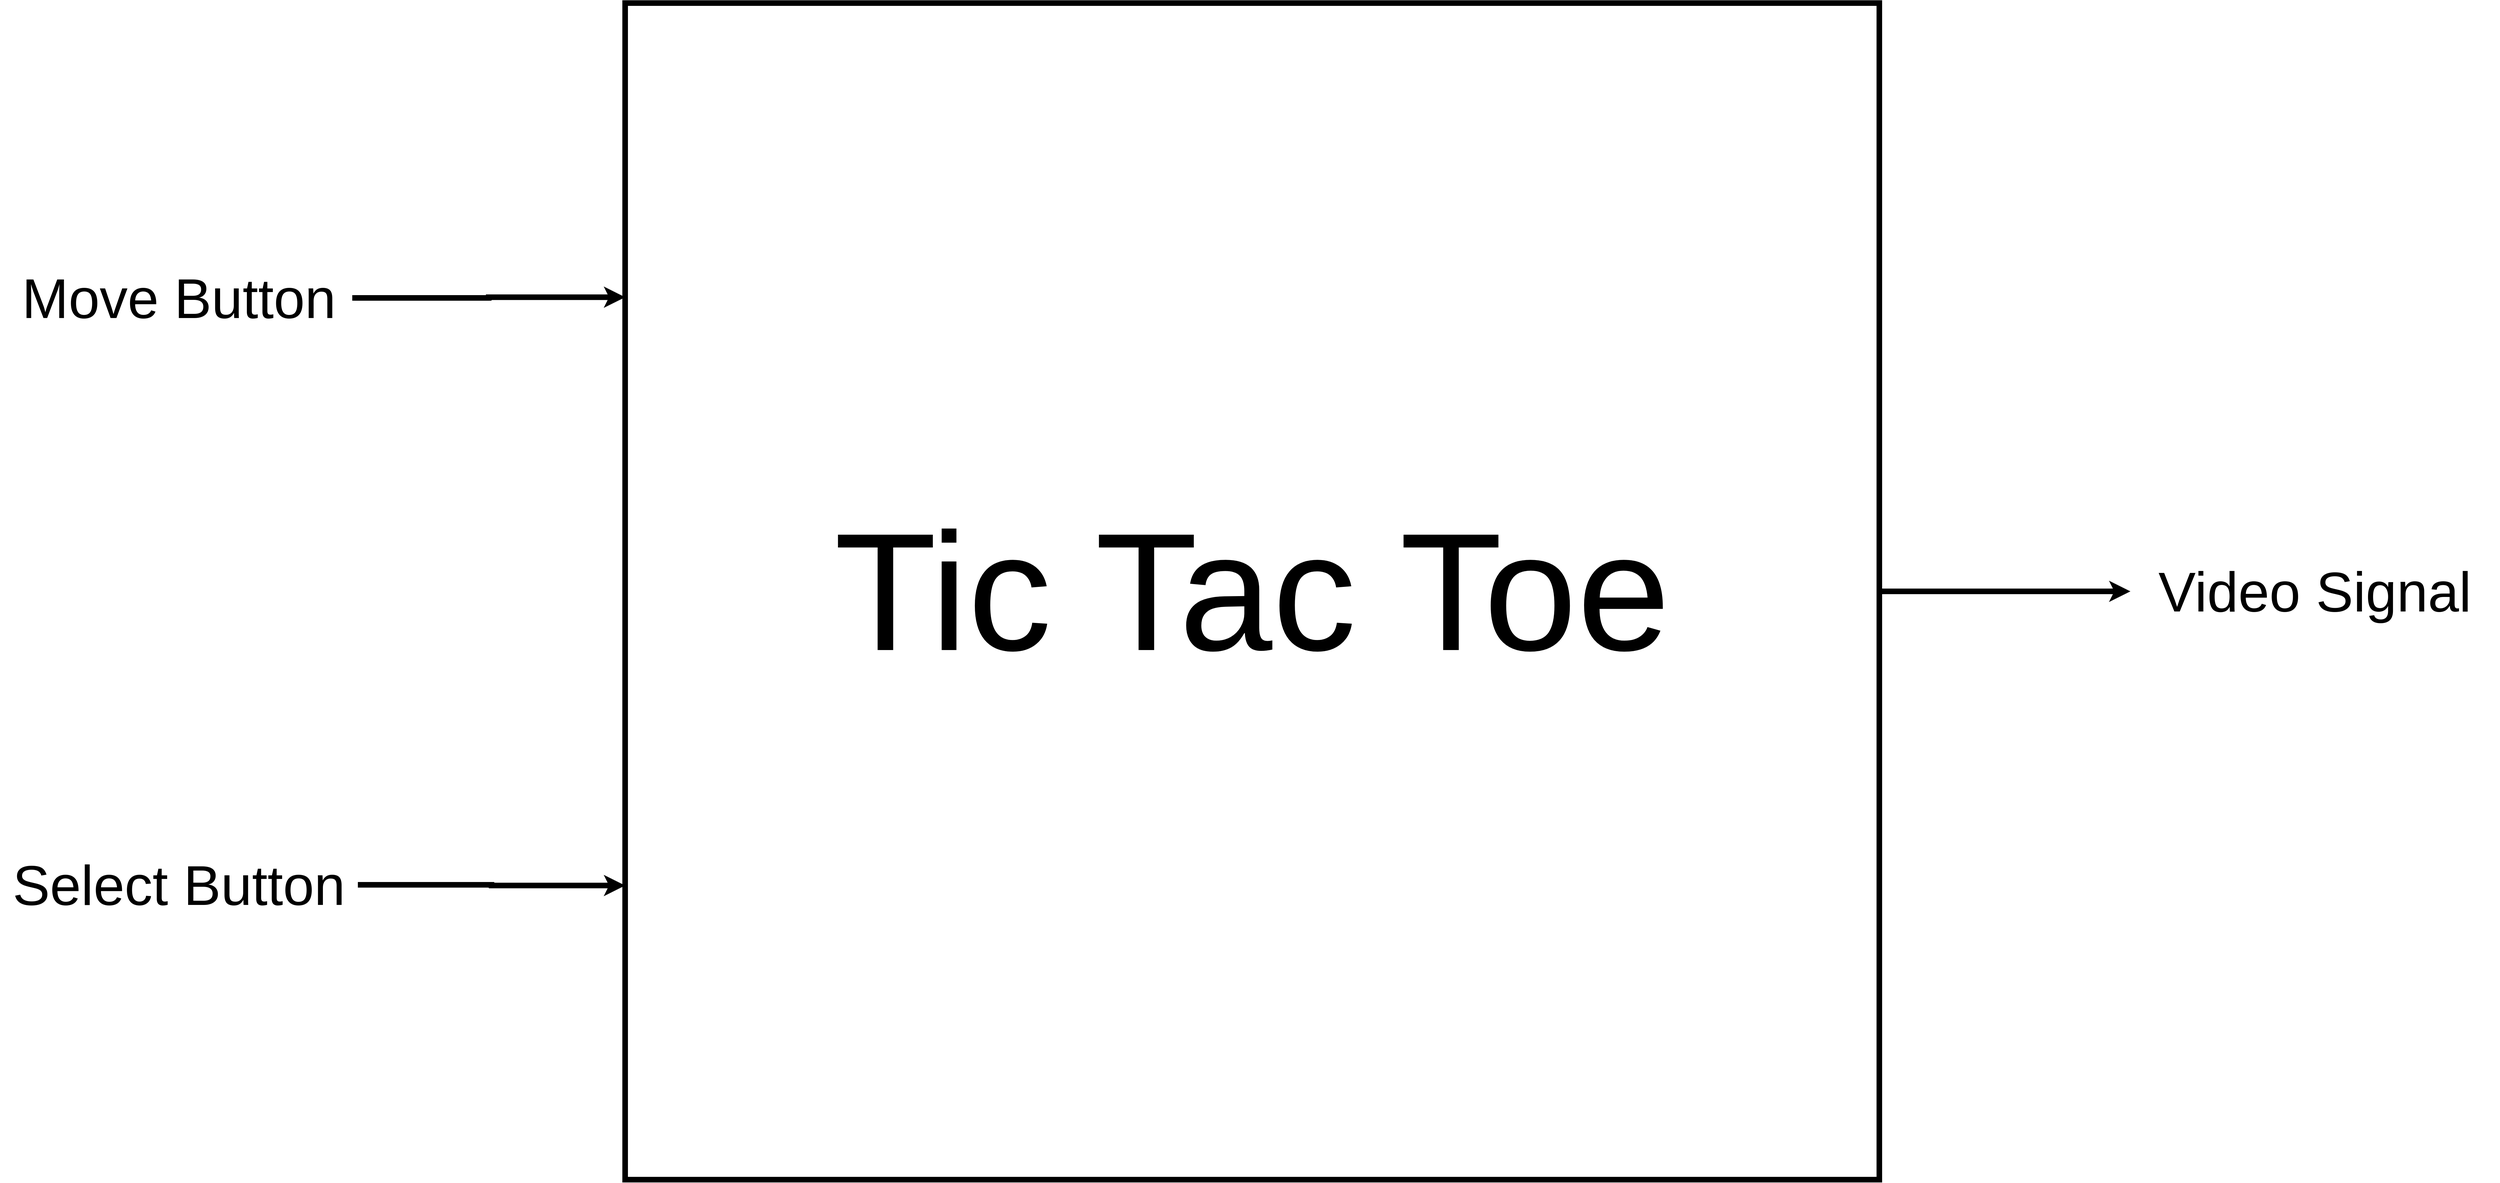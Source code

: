 <mxfile pages="3" version="11.1.4" type="device"><diagram name="Primer nivel" id="VRaEyKeMz-Fu94Q4F9TS"><mxGraphModel dx="8248" dy="4740" grid="0" gridSize="10" guides="1" tooltips="1" connect="1" arrows="1" fold="1" page="1" pageScale="1" pageWidth="4681" pageHeight="3300" math="0" shadow="0"><root><mxCell id="SOp9lA0vpBO1WzthSjaa-0"/><mxCell id="SOp9lA0vpBO1WzthSjaa-1" parent="SOp9lA0vpBO1WzthSjaa-0"/><mxCell id="SOp9lA0vpBO1WzthSjaa-2" value="&lt;font style=&quot;font-size: 300px&quot;&gt;Tic Tac Toe&lt;/font&gt;" style="rounded=0;whiteSpace=wrap;html=1;fontSize=144;strokeWidth=10;" parent="SOp9lA0vpBO1WzthSjaa-1" vertex="1"><mxGeometry x="1208" y="592.5" width="2243" height="2105" as="geometry"/></mxCell><mxCell id="SOp9lA0vpBO1WzthSjaa-3" style="edgeStyle=orthogonalEdgeStyle;rounded=0;orthogonalLoop=1;jettySize=auto;html=1;exitX=1;exitY=0.5;exitDx=0;exitDy=0;entryX=0;entryY=0.25;entryDx=0;entryDy=0;strokeWidth=10;" parent="SOp9lA0vpBO1WzthSjaa-1" source="SOp9lA0vpBO1WzthSjaa-4" target="SOp9lA0vpBO1WzthSjaa-2" edge="1"><mxGeometry relative="1" as="geometry"/></mxCell><mxCell id="SOp9lA0vpBO1WzthSjaa-4" value="&lt;font style=&quot;font-size: 100px&quot;&gt;Move Button&lt;/font&gt;" style="text;html=1;strokeColor=none;fillColor=none;align=center;verticalAlign=middle;whiteSpace=wrap;rounded=0;" parent="SOp9lA0vpBO1WzthSjaa-1" vertex="1"><mxGeometry x="100" y="1030" width="620" height="180" as="geometry"/></mxCell><mxCell id="SOp9lA0vpBO1WzthSjaa-5" style="edgeStyle=orthogonalEdgeStyle;rounded=0;orthogonalLoop=1;jettySize=auto;html=1;exitX=1;exitY=0.5;exitDx=0;exitDy=0;entryX=0;entryY=0.75;entryDx=0;entryDy=0;strokeWidth=10;" parent="SOp9lA0vpBO1WzthSjaa-1" source="SOp9lA0vpBO1WzthSjaa-6" target="SOp9lA0vpBO1WzthSjaa-2" edge="1"><mxGeometry relative="1" as="geometry"/></mxCell><mxCell id="SOp9lA0vpBO1WzthSjaa-6" value="&lt;font style=&quot;font-size: 100px&quot;&gt;Select Button&lt;/font&gt;" style="text;html=1;strokeColor=none;fillColor=none;align=center;verticalAlign=middle;whiteSpace=wrap;rounded=0;" parent="SOp9lA0vpBO1WzthSjaa-1" vertex="1"><mxGeometry x="90" y="2080" width="640" height="180" as="geometry"/></mxCell><mxCell id="SOp9lA0vpBO1WzthSjaa-10" value="&lt;span style=&quot;font-size: 100px&quot;&gt;Video Signal&lt;/span&gt;" style="text;html=1;strokeColor=none;fillColor=none;align=center;verticalAlign=middle;whiteSpace=wrap;rounded=0;" parent="SOp9lA0vpBO1WzthSjaa-1" vertex="1"><mxGeometry x="3900" y="1496.5" width="660" height="297" as="geometry"/></mxCell><mxCell id="SOp9lA0vpBO1WzthSjaa-16" value="" style="endArrow=classic;html=1;entryX=0;entryY=0.5;entryDx=0;entryDy=0;exitX=1;exitY=0.5;exitDx=0;exitDy=0;strokeWidth=10;" parent="SOp9lA0vpBO1WzthSjaa-1" source="SOp9lA0vpBO1WzthSjaa-2" target="SOp9lA0vpBO1WzthSjaa-10" edge="1"><mxGeometry width="50" height="50" relative="1" as="geometry"><mxPoint x="3493" y="1005.0" as="sourcePoint"/><mxPoint x="3990" y="1005.0" as="targetPoint"/></mxGeometry></mxCell></root></mxGraphModel></diagram><diagram name="Segundo Nivel" id="94DlbC7KpUiSdcQvZ9me"><mxGraphModel dx="6873" dy="3950" grid="0" gridSize="10" guides="1" tooltips="1" connect="1" arrows="1" fold="1" page="1" pageScale="1" pageWidth="4681" pageHeight="3300" math="0" shadow="0"><root><mxCell id="M1Ep8YTPKcjuerVKR5_u-0"/><mxCell id="M1Ep8YTPKcjuerVKR5_u-1" parent="M1Ep8YTPKcjuerVKR5_u-0"/><mxCell id="M1Ep8YTPKcjuerVKR5_u-2" value="" style="rounded=0;whiteSpace=wrap;html=1;fontSize=144;strokeWidth=10;" parent="M1Ep8YTPKcjuerVKR5_u-1" vertex="1"><mxGeometry x="1208" y="592.5" width="2243" height="2105" as="geometry"/></mxCell><mxCell id="6IfvjfsNsSZOHB_yf66o-8" style="edgeStyle=orthogonalEdgeStyle;rounded=0;orthogonalLoop=1;jettySize=auto;html=1;exitX=0;exitY=0.75;exitDx=0;exitDy=0;entryX=0.5;entryY=1;entryDx=0;entryDy=0;strokeWidth=10;" parent="M1Ep8YTPKcjuerVKR5_u-1" source="M1Ep8YTPKcjuerVKR5_u-2" target="6IfvjfsNsSZOHB_yf66o-4" edge="1"><mxGeometry relative="1" as="geometry"><Array as="points"><mxPoint x="1711" y="2171"/></Array></mxGeometry></mxCell><mxCell id="6IfvjfsNsSZOHB_yf66o-7" style="edgeStyle=orthogonalEdgeStyle;rounded=0;orthogonalLoop=1;jettySize=auto;html=1;exitX=0;exitY=0.25;exitDx=0;exitDy=0;entryX=0.5;entryY=0;entryDx=0;entryDy=0;strokeWidth=10;" parent="M1Ep8YTPKcjuerVKR5_u-1" source="M1Ep8YTPKcjuerVKR5_u-2" target="6IfvjfsNsSZOHB_yf66o-4" edge="1"><mxGeometry relative="1" as="geometry"><Array as="points"><mxPoint x="1712" y="1119"/><mxPoint x="1712" y="1500"/></Array></mxGeometry></mxCell><mxCell id="M1Ep8YTPKcjuerVKR5_u-3" style="edgeStyle=orthogonalEdgeStyle;rounded=0;orthogonalLoop=1;jettySize=auto;html=1;exitX=1;exitY=0.5;exitDx=0;exitDy=0;entryX=0;entryY=0.25;entryDx=0;entryDy=0;strokeWidth=10;" parent="M1Ep8YTPKcjuerVKR5_u-1" source="M1Ep8YTPKcjuerVKR5_u-4" target="M1Ep8YTPKcjuerVKR5_u-2" edge="1"><mxGeometry relative="1" as="geometry"/></mxCell><mxCell id="M1Ep8YTPKcjuerVKR5_u-4" value="&lt;font style=&quot;font-size: 100px&quot;&gt;Move Button&lt;/font&gt;" style="text;html=1;strokeColor=none;fillColor=none;align=center;verticalAlign=middle;whiteSpace=wrap;rounded=0;" parent="M1Ep8YTPKcjuerVKR5_u-1" vertex="1"><mxGeometry x="100" y="1030" width="620" height="180" as="geometry"/></mxCell><mxCell id="M1Ep8YTPKcjuerVKR5_u-5" style="edgeStyle=orthogonalEdgeStyle;rounded=0;orthogonalLoop=1;jettySize=auto;html=1;exitX=1;exitY=0.5;exitDx=0;exitDy=0;entryX=0;entryY=0.75;entryDx=0;entryDy=0;strokeWidth=10;" parent="M1Ep8YTPKcjuerVKR5_u-1" source="M1Ep8YTPKcjuerVKR5_u-6" target="M1Ep8YTPKcjuerVKR5_u-2" edge="1"><mxGeometry relative="1" as="geometry"/></mxCell><mxCell id="M1Ep8YTPKcjuerVKR5_u-6" value="&lt;font style=&quot;font-size: 100px&quot;&gt;Select Button&lt;/font&gt;" style="text;html=1;strokeColor=none;fillColor=none;align=center;verticalAlign=middle;whiteSpace=wrap;rounded=0;" parent="M1Ep8YTPKcjuerVKR5_u-1" vertex="1"><mxGeometry x="90" y="2080" width="640" height="180" as="geometry"/></mxCell><mxCell id="M1Ep8YTPKcjuerVKR5_u-7" value="&lt;span style=&quot;font-size: 100px&quot;&gt;Video Signal&lt;/span&gt;" style="text;html=1;strokeColor=none;fillColor=none;align=center;verticalAlign=middle;whiteSpace=wrap;rounded=0;" parent="M1Ep8YTPKcjuerVKR5_u-1" vertex="1"><mxGeometry x="3900" y="1496.5" width="660" height="297" as="geometry"/></mxCell><mxCell id="M1Ep8YTPKcjuerVKR5_u-8" value="" style="endArrow=classic;html=1;entryX=0;entryY=0.5;entryDx=0;entryDy=0;exitX=1;exitY=0.5;exitDx=0;exitDy=0;strokeWidth=10;" parent="M1Ep8YTPKcjuerVKR5_u-1" source="M1Ep8YTPKcjuerVKR5_u-2" target="M1Ep8YTPKcjuerVKR5_u-7" edge="1"><mxGeometry width="50" height="50" relative="1" as="geometry"><mxPoint x="3493" y="1005.0" as="sourcePoint"/><mxPoint x="3990" y="1005.0" as="targetPoint"/></mxGeometry></mxCell><mxCell id="6IfvjfsNsSZOHB_yf66o-1" style="edgeStyle=orthogonalEdgeStyle;rounded=0;orthogonalLoop=1;jettySize=auto;html=1;exitX=1;exitY=0.5;exitDx=0;exitDy=0;entryX=1;entryY=0.5;entryDx=0;entryDy=0;strokeWidth=10;" parent="M1Ep8YTPKcjuerVKR5_u-1" source="6IfvjfsNsSZOHB_yf66o-0" target="M1Ep8YTPKcjuerVKR5_u-2" edge="1"><mxGeometry relative="1" as="geometry"><Array as="points"><mxPoint x="3260" y="1645"/></Array></mxGeometry></mxCell><mxCell id="6IfvjfsNsSZOHB_yf66o-0" value="&lt;font style=&quot;font-size: 72px&quot;&gt;Video Controller&lt;/font&gt;" style="rounded=0;whiteSpace=wrap;html=1;" parent="M1Ep8YTPKcjuerVKR5_u-1" vertex="1"><mxGeometry x="2700" y="1500" width="560" height="296" as="geometry"/></mxCell><mxCell id="6IfvjfsNsSZOHB_yf66o-6" style="edgeStyle=orthogonalEdgeStyle;rounded=0;orthogonalLoop=1;jettySize=auto;html=1;exitX=1;exitY=0.5;exitDx=0;exitDy=0;entryX=0;entryY=0.5;entryDx=0;entryDy=0;strokeWidth=10;" parent="M1Ep8YTPKcjuerVKR5_u-1" source="6IfvjfsNsSZOHB_yf66o-2" target="6IfvjfsNsSZOHB_yf66o-0" edge="1"><mxGeometry relative="1" as="geometry"/></mxCell><mxCell id="6IfvjfsNsSZOHB_yf66o-2" value="&lt;font style=&quot;font-size: 72px&quot;&gt;Renderer&lt;/font&gt;" style="rounded=0;whiteSpace=wrap;html=1;" parent="M1Ep8YTPKcjuerVKR5_u-1" vertex="1"><mxGeometry x="2088" y="1500" width="505" height="296" as="geometry"/></mxCell><mxCell id="6IfvjfsNsSZOHB_yf66o-5" style="edgeStyle=orthogonalEdgeStyle;rounded=0;orthogonalLoop=1;jettySize=auto;html=1;exitX=1;exitY=0.5;exitDx=0;exitDy=0;entryX=0;entryY=0.5;entryDx=0;entryDy=0;strokeWidth=10;" parent="M1Ep8YTPKcjuerVKR5_u-1" source="6IfvjfsNsSZOHB_yf66o-4" target="6IfvjfsNsSZOHB_yf66o-2" edge="1"><mxGeometry relative="1" as="geometry"/></mxCell><mxCell id="6IfvjfsNsSZOHB_yf66o-4" value="&lt;span style=&quot;font-size: 72px&quot;&gt;Game Logic&lt;/span&gt;" style="rounded=0;whiteSpace=wrap;html=1;" parent="M1Ep8YTPKcjuerVKR5_u-1" vertex="1"><mxGeometry x="1441" y="1500" width="540" height="296" as="geometry"/></mxCell><mxCell id="t1zaIUHRkHq5p40EgM4k-0" value="&lt;font style=&quot;font-size: 150px&quot;&gt;Tic Tac Toe&lt;/font&gt;" style="text;html=1;strokeColor=none;fillColor=none;align=center;verticalAlign=middle;whiteSpace=wrap;rounded=0;" parent="M1Ep8YTPKcjuerVKR5_u-1" vertex="1"><mxGeometry x="1240" y="630" width="770" height="180" as="geometry"/></mxCell></root></mxGraphModel></diagram><diagram id="coCTTtvEyfq7xcl68fyD" name="Tercer nivel"><mxGraphModel dx="5891" dy="3386" grid="0" gridSize="10" guides="1" tooltips="1" connect="1" arrows="1" fold="1" page="1" pageScale="1" pageWidth="4681" pageHeight="3300" math="0" shadow="0"><root><mxCell id="0"/><mxCell id="1" parent="0"/><mxCell id="U6bcuDXl89iZQNXAuWG--1" value="" style="rounded=0;whiteSpace=wrap;html=1;fontSize=144;strokeWidth=10;" parent="1" vertex="1"><mxGeometry x="890" y="593" width="2561" height="2105" as="geometry"/></mxCell><mxCell id="U6bcuDXl89iZQNXAuWG--9" style="edgeStyle=orthogonalEdgeStyle;rounded=0;orthogonalLoop=1;jettySize=auto;html=1;exitX=1;exitY=0.5;exitDx=0;exitDy=0;entryX=0;entryY=0.25;entryDx=0;entryDy=0;strokeWidth=10;" parent="1" source="U6bcuDXl89iZQNXAuWG--6" edge="1"><mxGeometry relative="1" as="geometry"><mxPoint x="898.429" y="1119.857" as="targetPoint"/></mxGeometry></mxCell><mxCell id="U6bcuDXl89iZQNXAuWG--6" value="&lt;font style=&quot;font-size: 100px&quot;&gt;MoveButton&lt;/font&gt;" style="text;html=1;strokeColor=none;fillColor=none;align=center;verticalAlign=middle;whiteSpace=wrap;rounded=0;" parent="1" vertex="1"><mxGeometry x="40" y="1030" width="620" height="180" as="geometry"/></mxCell><mxCell id="U6bcuDXl89iZQNXAuWG--8" style="edgeStyle=orthogonalEdgeStyle;rounded=0;orthogonalLoop=1;jettySize=auto;html=1;exitX=1;exitY=0.5;exitDx=0;exitDy=0;entryX=0;entryY=0.75;entryDx=0;entryDy=0;strokeWidth=10;" parent="1" source="U6bcuDXl89iZQNXAuWG--7" edge="1"><mxGeometry relative="1" as="geometry"><mxPoint x="898.429" y="2171.286" as="targetPoint"/></mxGeometry></mxCell><mxCell id="U6bcuDXl89iZQNXAuWG--7" value="&lt;font style=&quot;font-size: 100px&quot;&gt;SelectButton&lt;/font&gt;" style="text;html=1;strokeColor=none;fillColor=none;align=center;verticalAlign=middle;whiteSpace=wrap;rounded=0;" parent="1" vertex="1"><mxGeometry x="40" y="2080" width="610" height="180" as="geometry"/></mxCell><mxCell id="U6bcuDXl89iZQNXAuWG--10" value="&lt;font style=&quot;font-size: 100px&quot;&gt;VGA_R&lt;/font&gt;" style="text;html=1;strokeColor=none;fillColor=none;align=center;verticalAlign=middle;whiteSpace=wrap;rounded=0;" parent="1" vertex="1"><mxGeometry x="3950" y="961" width="380" height="180" as="geometry"/></mxCell><mxCell id="U6bcuDXl89iZQNXAuWG--11" value="&lt;font style=&quot;font-size: 100px&quot;&gt;VGA_G&lt;/font&gt;&lt;span style=&quot;font-family: &amp;#34;helvetica&amp;#34; , &amp;#34;arial&amp;#34; , sans-serif ; font-size: 0px ; white-space: nowrap&quot;&gt;%3CmxGraphModel%3E%3Croot%3E%3CmxCell%20id%3D%220%22%2F%3E%3CmxCell%20id%3D%221%22%20parent%3D%220%22%2F%3E%3CmxCell%20id%3D%222%22%20value%3D%22%26lt%3Bfont%20style%3D%26quot%3Bfont-size%3A%20100px%26quot%3B%26gt%3BVGA_R%26lt%3B%2Ffont%26gt%3B%22%20style%3D%22text%3Bhtml%3D1%3BstrokeColor%3Dnone%3BfillColor%3Dnone%3Balign%3Dcenter%3BverticalAlign%3Dmiddle%3BwhiteSpace%3Dwrap%3Brounded%3D0%3B%22%20vertex%3D%221%22%20parent%3D%221%22%3E%3CmxGeometry%20x%3D%223800%22%20y%3D%22592.5%22%20width%3D%22620%22%20height%3D%22180%22%20as%3D%22geometry%22%2F%3E%3C%2FmxCell%3E%3C%2Froot%3E%3C%2FmxGraphModel%3E&lt;/span&gt;" style="text;html=1;strokeColor=none;fillColor=none;align=center;verticalAlign=middle;whiteSpace=wrap;rounded=0;" parent="1" vertex="1"><mxGeometry x="3952.5" y="1218.5" width="375" height="180" as="geometry"/></mxCell><mxCell id="U6bcuDXl89iZQNXAuWG--12" value="&lt;font style=&quot;font-size: 100px&quot;&gt;VGA_B&lt;/font&gt;" style="text;html=1;strokeColor=none;fillColor=none;align=center;verticalAlign=middle;whiteSpace=wrap;rounded=0;" parent="1" vertex="1"><mxGeometry x="3950" y="1476" width="375" height="180" as="geometry"/></mxCell><mxCell id="U6bcuDXl89iZQNXAuWG--13" value="&lt;font style=&quot;font-size: 100px&quot;&gt;VGA_CLK&lt;/font&gt;" style="text;html=1;strokeColor=none;fillColor=none;align=center;verticalAlign=middle;whiteSpace=wrap;rounded=0;" parent="1" vertex="1"><mxGeometry x="3898" y="2366" width="475" height="180" as="geometry"/></mxCell><mxCell id="U6bcuDXl89iZQNXAuWG--14" value="&lt;font style=&quot;font-size: 100px&quot;&gt;VGA_HS&lt;/font&gt;" style="text;html=1;strokeColor=none;fillColor=none;align=center;verticalAlign=middle;whiteSpace=wrap;rounded=0;" parent="1" vertex="1"><mxGeometry x="3925" y="1731" width="430" height="180" as="geometry"/></mxCell><mxCell id="U6bcuDXl89iZQNXAuWG--15" value="&lt;span style=&quot;font-size: 100px&quot;&gt;VGA_VS&lt;/span&gt;" style="text;html=1;strokeColor=none;fillColor=none;align=center;verticalAlign=middle;whiteSpace=wrap;rounded=0;" parent="1" vertex="1"><mxGeometry x="3925" y="2034" width="435" height="180" as="geometry"/></mxCell><mxCell id="U6bcuDXl89iZQNXAuWG--16" value="" style="endArrow=classic;html=1;entryX=0;entryY=0.5;entryDx=0;entryDy=0;strokeWidth=10;" parent="1" target="U6bcuDXl89iZQNXAuWG--10" edge="1"><mxGeometry width="50" height="50" relative="1" as="geometry"><mxPoint x="3453" y="1051" as="sourcePoint"/><mxPoint x="3180" y="2806" as="targetPoint"/></mxGeometry></mxCell><mxCell id="U6bcuDXl89iZQNXAuWG--17" value="" style="endArrow=classic;html=1;entryX=0;entryY=0.5;entryDx=0;entryDy=0;strokeWidth=10;" parent="1" target="U6bcuDXl89iZQNXAuWG--11" edge="1"><mxGeometry width="50" height="50" relative="1" as="geometry"><mxPoint x="3451" y="1307.0" as="sourcePoint"/><mxPoint x="3860" y="1296" as="targetPoint"/></mxGeometry></mxCell><mxCell id="U6bcuDXl89iZQNXAuWG--18" value="" style="endArrow=classic;html=1;entryX=0;entryY=0.5;entryDx=0;entryDy=0;exitX=1;exitY=0.422;exitDx=0;exitDy=0;exitPerimeter=0;strokeWidth=10;" parent="1" target="U6bcuDXl89iZQNXAuWG--12" edge="1"><mxGeometry width="50" height="50" relative="1" as="geometry"><mxPoint x="3451" y="1566.81" as="sourcePoint"/><mxPoint x="3970" y="1071.0" as="targetPoint"/></mxGeometry></mxCell><mxCell id="U6bcuDXl89iZQNXAuWG--20" value="" style="endArrow=classic;html=1;entryX=0;entryY=0.5;entryDx=0;entryDy=0;exitX=1.002;exitY=0.566;exitDx=0;exitDy=0;exitPerimeter=0;strokeWidth=10;" parent="1" target="U6bcuDXl89iZQNXAuWG--13" edge="1"><mxGeometry width="50" height="50" relative="1" as="geometry"><mxPoint x="3450.986" y="2459.93" as="sourcePoint"/><mxPoint x="3985.5" y="1681.0" as="targetPoint"/></mxGeometry></mxCell><mxCell id="U6bcuDXl89iZQNXAuWG--21" value="" style="endArrow=classic;html=1;entryX=0;entryY=0.5;entryDx=0;entryDy=0;exitX=1;exitY=0.722;exitDx=0;exitDy=0;exitPerimeter=0;strokeWidth=10;" parent="1" target="U6bcuDXl89iZQNXAuWG--14" edge="1"><mxGeometry width="50" height="50" relative="1" as="geometry"><mxPoint x="3451" y="1823.31" as="sourcePoint"/><mxPoint x="4000" y="726.0" as="targetPoint"/></mxGeometry></mxCell><mxCell id="U6bcuDXl89iZQNXAuWG--22" value="" style="endArrow=classic;html=1;entryX=0;entryY=0.5;entryDx=0;entryDy=0;exitX=1;exitY=0.865;exitDx=0;exitDy=0;exitPerimeter=0;strokeWidth=10;" parent="1" target="U6bcuDXl89iZQNXAuWG--15" edge="1"><mxGeometry width="50" height="50" relative="1" as="geometry"><mxPoint x="3451" y="2124.325" as="sourcePoint"/><mxPoint x="4010" y="736.0" as="targetPoint"/></mxGeometry></mxCell><mxCell id="NzuIE_MV4GLH1hXLwzQn-1" value="&lt;font style=&quot;font-size: 150px&quot;&gt;Tic Tac Toe&lt;/font&gt;" style="text;html=1;strokeColor=none;fillColor=none;align=center;verticalAlign=middle;whiteSpace=wrap;rounded=0;" parent="1" vertex="1"><mxGeometry x="990" y="630" width="770" height="180" as="geometry"/></mxCell><mxCell id="RoFuXVgpcUPYctd1sGK--9" style="edgeStyle=orthogonalEdgeStyle;rounded=0;orthogonalLoop=1;jettySize=auto;html=1;exitX=1;exitY=0.25;exitDx=0;exitDy=0;entryX=1;entryY=0.722;entryDx=0;entryDy=0;entryPerimeter=0;strokeWidth=10;" parent="1" source="RoFuXVgpcUPYctd1sGK--1" edge="1"><mxGeometry relative="1" as="geometry"><mxPoint x="3452" y="1823" as="targetPoint"/><Array as="points"><mxPoint x="3210" y="1895"/><mxPoint x="3210" y="1823"/></Array></mxGeometry></mxCell><mxCell id="RoFuXVgpcUPYctd1sGK--10" style="edgeStyle=orthogonalEdgeStyle;rounded=0;orthogonalLoop=1;jettySize=auto;html=1;exitX=1;exitY=0.75;exitDx=0;exitDy=0;entryX=1;entryY=0.864;entryDx=0;entryDy=0;entryPerimeter=0;strokeWidth=10;" parent="1" source="RoFuXVgpcUPYctd1sGK--1" edge="1"><mxGeometry relative="1" as="geometry"><mxPoint x="3452" y="2123" as="targetPoint"/><Array as="points"><mxPoint x="3210" y="2043"/><mxPoint x="3210" y="2122"/></Array></mxGeometry></mxCell><mxCell id="RoFuXVgpcUPYctd1sGK--21" style="edgeStyle=orthogonalEdgeStyle;rounded=0;orthogonalLoop=1;jettySize=auto;html=1;exitX=0.25;exitY=0;exitDx=0;exitDy=0;entryX=0.25;entryY=1;entryDx=0;entryDy=0;strokeWidth=10;" parent="1" source="RoFuXVgpcUPYctd1sGK--1" target="RoFuXVgpcUPYctd1sGK--3" edge="1"><mxGeometry relative="1" as="geometry"/></mxCell><mxCell id="RoFuXVgpcUPYctd1sGK--22" style="edgeStyle=orthogonalEdgeStyle;rounded=0;orthogonalLoop=1;jettySize=auto;html=1;exitX=0.75;exitY=0;exitDx=0;exitDy=0;entryX=0.75;entryY=1;entryDx=0;entryDy=0;strokeWidth=10;" parent="1" source="RoFuXVgpcUPYctd1sGK--1" target="RoFuXVgpcUPYctd1sGK--3" edge="1"><mxGeometry relative="1" as="geometry"/></mxCell><mxCell id="RoFuXVgpcUPYctd1sGK--1" value="&lt;span style=&quot;font-size: 72px&quot;&gt;Synchronizer&lt;/span&gt;" style="rounded=0;whiteSpace=wrap;html=1;" parent="1" vertex="1"><mxGeometry x="2470" y="1821" width="560" height="296" as="geometry"/></mxCell><mxCell id="RoFuXVgpcUPYctd1sGK--5" style="edgeStyle=orthogonalEdgeStyle;rounded=0;orthogonalLoop=1;jettySize=auto;html=1;exitX=1;exitY=0.25;exitDx=0;exitDy=0;entryX=1;entryY=0.174;entryDx=0;entryDy=0;entryPerimeter=0;strokeWidth=10;" parent="1" source="RoFuXVgpcUPYctd1sGK--3" edge="1"><mxGeometry relative="1" as="geometry"><mxPoint x="3452" y="1046" as="targetPoint"/><Array as="points"><mxPoint x="3240" y="1234"/><mxPoint x="3240" y="1046"/></Array></mxGeometry></mxCell><mxCell id="RoFuXVgpcUPYctd1sGK--6" style="edgeStyle=orthogonalEdgeStyle;rounded=0;orthogonalLoop=1;jettySize=auto;html=1;exitX=1;exitY=0.5;exitDx=0;exitDy=0;entryX=1;entryY=0.3;entryDx=0;entryDy=0;entryPerimeter=0;strokeWidth=10;" parent="1" source="RoFuXVgpcUPYctd1sGK--3" edge="1"><mxGeometry relative="1" as="geometry"><mxPoint x="3452" y="1310" as="targetPoint"/><Array as="points"><mxPoint x="3031" y="1310"/></Array></mxGeometry></mxCell><mxCell id="RoFuXVgpcUPYctd1sGK--7" style="edgeStyle=orthogonalEdgeStyle;rounded=0;orthogonalLoop=1;jettySize=auto;html=1;exitX=1;exitY=0.75;exitDx=0;exitDy=0;entryX=1;entryY=0.421;entryDx=0;entryDy=0;entryPerimeter=0;strokeWidth=10;" parent="1" source="RoFuXVgpcUPYctd1sGK--3" edge="1"><mxGeometry relative="1" as="geometry"><mxPoint x="3452" y="1566" as="targetPoint"/><Array as="points"><mxPoint x="3240" y="1382"/><mxPoint x="3240" y="1565"/></Array></mxGeometry></mxCell><mxCell id="RoFuXVgpcUPYctd1sGK--3" value="&lt;span style=&quot;font-size: 72px&quot;&gt;Renderer&lt;/span&gt;" style="rounded=0;whiteSpace=wrap;html=1;" parent="1" vertex="1"><mxGeometry x="2470" y="1160.5" width="560" height="296" as="geometry"/></mxCell><mxCell id="fLyg5SErlS4PduWZMLWV-1" style="edgeStyle=orthogonalEdgeStyle;rounded=0;orthogonalLoop=1;jettySize=auto;html=1;exitX=0.5;exitY=1;exitDx=0;exitDy=0;entryX=0.5;entryY=0;entryDx=0;entryDy=0;strokeWidth=10;" parent="1" source="RoFuXVgpcUPYctd1sGK--4" target="RoFuXVgpcUPYctd1sGK--3" edge="1"><mxGeometry relative="1" as="geometry"/></mxCell><mxCell id="RoFuXVgpcUPYctd1sGK--4" value="&lt;span style=&quot;font-size: 72px&quot;&gt;Sprite Memory&lt;/span&gt;" style="rounded=0;whiteSpace=wrap;html=1;" parent="1" vertex="1"><mxGeometry x="2470" y="720" width="560" height="296" as="geometry"/></mxCell><mxCell id="RoFuXVgpcUPYctd1sGK--19" style="edgeStyle=orthogonalEdgeStyle;rounded=0;orthogonalLoop=1;jettySize=auto;html=1;exitX=1;exitY=0.5;exitDx=0;exitDy=0;entryX=1;entryY=0.845;entryDx=0;entryDy=0;entryPerimeter=0;strokeWidth=10;" parent="1" source="RoFuXVgpcUPYctd1sGK--15" edge="1"><mxGeometry relative="1" as="geometry"><mxPoint x="3452" y="2458" as="targetPoint"/><Array as="points"><mxPoint x="3050" y="2456"/><mxPoint x="3050" y="2458"/></Array></mxGeometry></mxCell><mxCell id="RoFuXVgpcUPYctd1sGK--20" style="edgeStyle=orthogonalEdgeStyle;rounded=0;orthogonalLoop=1;jettySize=auto;html=1;exitX=0.5;exitY=0;exitDx=0;exitDy=0;entryX=0.5;entryY=1;entryDx=0;entryDy=0;strokeWidth=10;" parent="1" source="RoFuXVgpcUPYctd1sGK--15" target="RoFuXVgpcUPYctd1sGK--1" edge="1"><mxGeometry relative="1" as="geometry"/></mxCell><mxCell id="RoFuXVgpcUPYctd1sGK--15" value="&lt;span style=&quot;font-size: 72px&quot;&gt;Video Clock Generator&lt;/span&gt;" style="rounded=0;whiteSpace=wrap;html=1;" parent="1" vertex="1"><mxGeometry x="2470" y="2308" width="560" height="296" as="geometry"/></mxCell><mxCell id="RoFuXVgpcUPYctd1sGK--23" value="&lt;font style=&quot;font-size: 72px&quot;&gt;row&lt;/font&gt;" style="text;html=1;strokeColor=none;fillColor=none;align=center;verticalAlign=middle;whiteSpace=wrap;rounded=0;" parent="1" vertex="1"><mxGeometry x="2440" y="1601" width="155" height="110" as="geometry"/></mxCell><mxCell id="RoFuXVgpcUPYctd1sGK--24" value="&lt;font style=&quot;font-size: 72px&quot;&gt;col&lt;/font&gt;" style="text;html=1;strokeColor=none;fillColor=none;align=center;verticalAlign=middle;whiteSpace=wrap;rounded=0;" parent="1" vertex="1"><mxGeometry x="2720" y="1601" width="155" height="110" as="geometry"/></mxCell><mxCell id="dbsL1JUt8XBxx649FC_Q-7" style="edgeStyle=orthogonalEdgeStyle;rounded=0;orthogonalLoop=1;jettySize=auto;html=1;exitX=1;exitY=0.5;exitDx=0;exitDy=0;entryX=0;entryY=0.5;entryDx=0;entryDy=0;strokeWidth=10;" parent="1" source="dbsL1JUt8XBxx649FC_Q-2" target="RoFuXVgpcUPYctd1sGK--3" edge="1"><mxGeometry relative="1" as="geometry"/></mxCell><mxCell id="dbsL1JUt8XBxx649FC_Q-8" style="edgeStyle=orthogonalEdgeStyle;rounded=0;orthogonalLoop=1;jettySize=auto;html=1;exitX=0.5;exitY=1;exitDx=0;exitDy=0;entryX=0.5;entryY=0;entryDx=0;entryDy=0;strokeWidth=10;" parent="1" source="dbsL1JUt8XBxx649FC_Q-2" target="dbsL1JUt8XBxx649FC_Q-5" edge="1"><mxGeometry relative="1" as="geometry"/></mxCell><mxCell id="dbsL1JUt8XBxx649FC_Q-2" value="&lt;span style=&quot;font-size: 72px&quot;&gt;Select Position FSM&lt;/span&gt;" style="rounded=0;whiteSpace=wrap;html=1;" parent="1" vertex="1"><mxGeometry x="1345" y="1160.5" width="560" height="296" as="geometry"/></mxCell><mxCell id="dbsL1JUt8XBxx649FC_Q-3" style="edgeStyle=orthogonalEdgeStyle;rounded=0;orthogonalLoop=1;jettySize=auto;html=1;exitX=0;exitY=0.25;exitDx=0;exitDy=0;entryX=0;entryY=0.25;entryDx=0;entryDy=0;strokeWidth=10;" parent="1" target="dbsL1JUt8XBxx649FC_Q-2" edge="1"><mxGeometry relative="1" as="geometry"><mxPoint x="898.429" y="1119.857" as="sourcePoint"/><Array as="points"><mxPoint x="1210" y="1120"/><mxPoint x="1210" y="1233"/></Array></mxGeometry></mxCell><mxCell id="dbsL1JUt8XBxx649FC_Q-4" style="edgeStyle=orthogonalEdgeStyle;rounded=0;orthogonalLoop=1;jettySize=auto;html=1;exitX=0;exitY=0.75;exitDx=0;exitDy=0;entryX=0;entryY=0.75;entryDx=0;entryDy=0;strokeWidth=10;" parent="1" target="dbsL1JUt8XBxx649FC_Q-2" edge="1"><mxGeometry relative="1" as="geometry"><mxPoint x="898.429" y="2171.286" as="sourcePoint"/><Array as="points"><mxPoint x="897" y="2173"/><mxPoint x="1210" y="2173"/><mxPoint x="1210" y="1383"/></Array></mxGeometry></mxCell><mxCell id="dbsL1JUt8XBxx649FC_Q-6" style="edgeStyle=orthogonalEdgeStyle;rounded=0;orthogonalLoop=1;jettySize=auto;html=1;exitX=1;exitY=0.5;exitDx=0;exitDy=0;entryX=0;entryY=0.75;entryDx=0;entryDy=0;strokeWidth=10;" parent="1" source="dbsL1JUt8XBxx649FC_Q-5" target="RoFuXVgpcUPYctd1sGK--3" edge="1"><mxGeometry relative="1" as="geometry"><Array as="points"><mxPoint x="2340" y="1820"/><mxPoint x="2340" y="1383"/></Array></mxGeometry></mxCell><mxCell id="dbsL1JUt8XBxx649FC_Q-5" value="&lt;span style=&quot;font-size: 72px&quot;&gt;Game FSM&lt;/span&gt;" style="rounded=0;whiteSpace=wrap;html=1;" parent="1" vertex="1"><mxGeometry x="1345" y="1673" width="560" height="296" as="geometry"/></mxCell><mxCell id="dbsL1JUt8XBxx649FC_Q-9" value="&lt;font style=&quot;font-size: 72px&quot;&gt;next_pos&lt;/font&gt;" style="text;html=1;strokeColor=none;fillColor=none;align=center;verticalAlign=middle;whiteSpace=wrap;rounded=0;" parent="1" vertex="1"><mxGeometry x="1625" y="1510" width="315" height="110" as="geometry"/></mxCell><mxCell id="dbsL1JUt8XBxx649FC_Q-10" value="&lt;font style=&quot;font-size: 72px&quot;&gt;pos&lt;/font&gt;" style="text;html=1;strokeColor=none;fillColor=none;align=center;verticalAlign=middle;whiteSpace=wrap;rounded=0;" parent="1" vertex="1"><mxGeometry x="2100.5" y="1199" width="140" height="110" as="geometry"/></mxCell><mxCell id="dbsL1JUt8XBxx649FC_Q-11" value="&lt;font style=&quot;font-size: 72px&quot;&gt;game_state&lt;/font&gt;" style="text;html=1;strokeColor=none;fillColor=none;align=center;verticalAlign=middle;whiteSpace=wrap;rounded=0;" parent="1" vertex="1"><mxGeometry x="1910" y="1698" width="410" height="110" as="geometry"/></mxCell></root></mxGraphModel></diagram></mxfile>